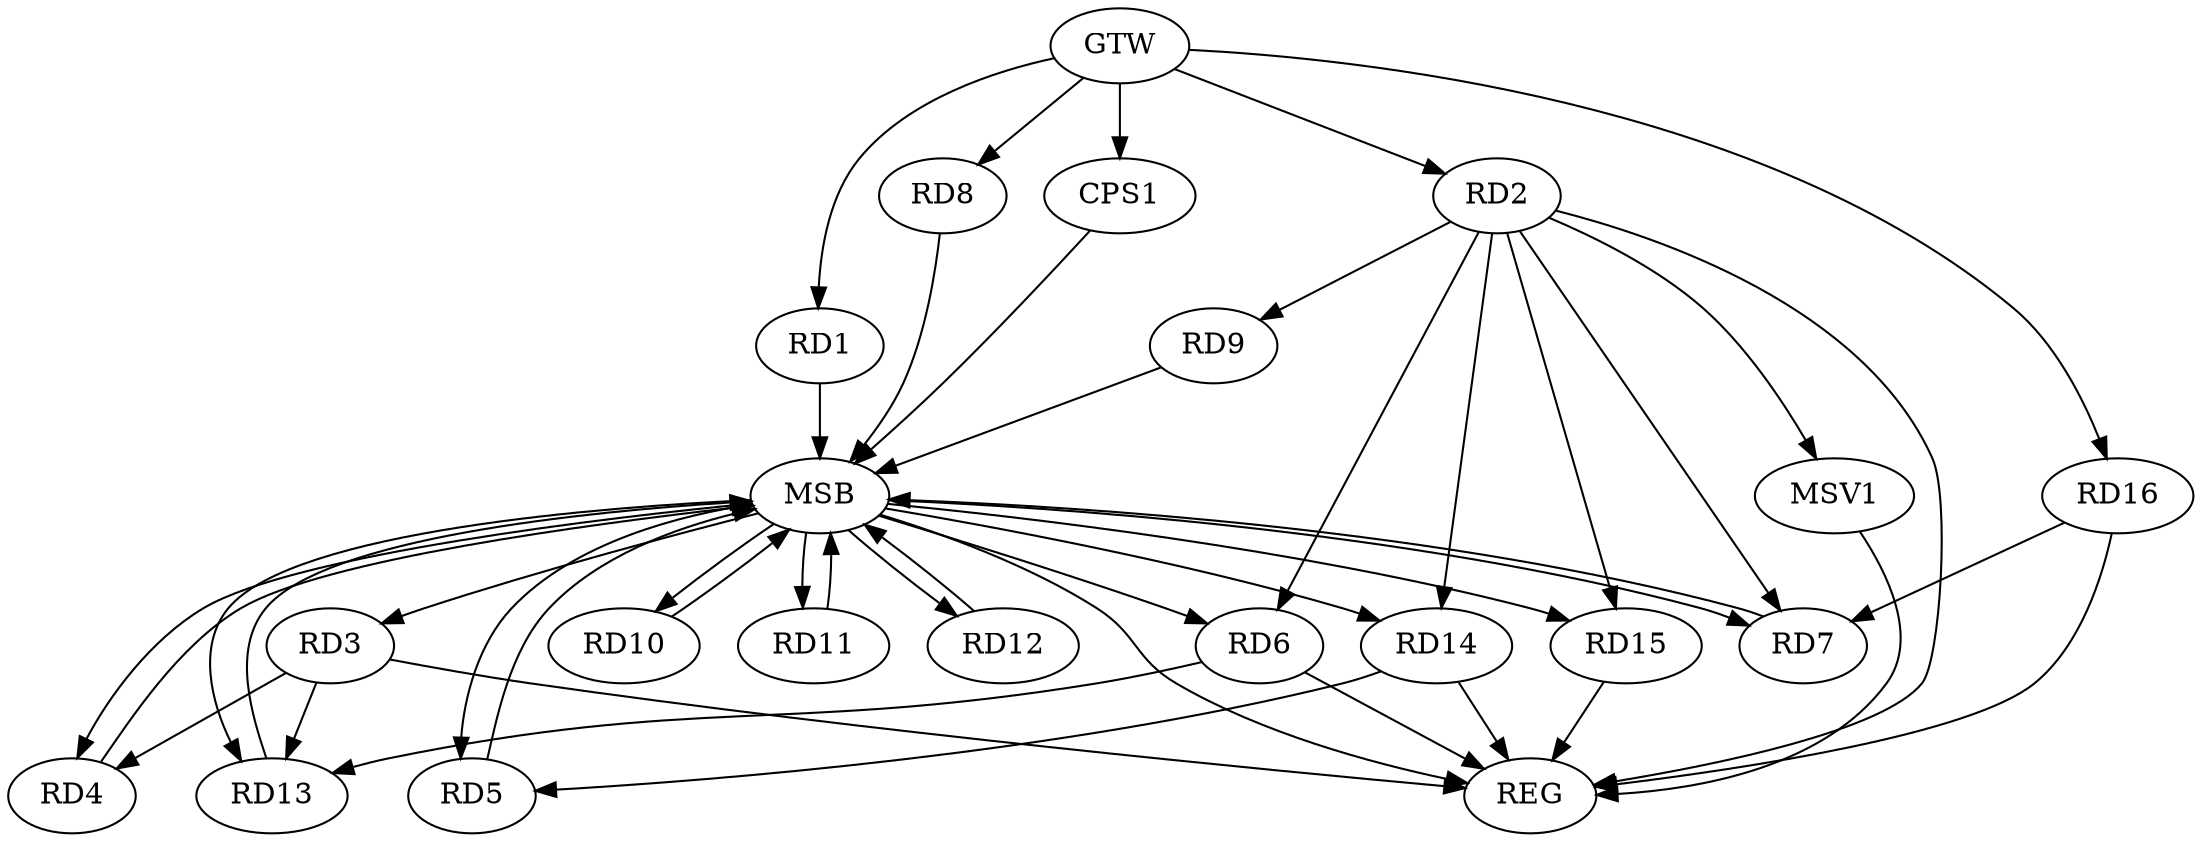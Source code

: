 strict digraph G {
  RD1 [ label="RD1" ];
  RD2 [ label="RD2" ];
  RD3 [ label="RD3" ];
  RD4 [ label="RD4" ];
  RD5 [ label="RD5" ];
  RD6 [ label="RD6" ];
  RD7 [ label="RD7" ];
  RD8 [ label="RD8" ];
  RD9 [ label="RD9" ];
  RD10 [ label="RD10" ];
  RD11 [ label="RD11" ];
  RD12 [ label="RD12" ];
  RD13 [ label="RD13" ];
  RD14 [ label="RD14" ];
  RD15 [ label="RD15" ];
  RD16 [ label="RD16" ];
  CPS1 [ label="CPS1" ];
  GTW [ label="GTW" ];
  REG [ label="REG" ];
  MSB [ label="MSB" ];
  MSV1 [ label="MSV1" ];
  RD2 -> RD6;
  RD2 -> RD7;
  RD2 -> RD9;
  RD2 -> RD14;
  RD2 -> RD15;
  RD3 -> RD4;
  RD3 -> RD13;
  RD14 -> RD5;
  RD6 -> RD13;
  RD16 -> RD7;
  GTW -> RD1;
  GTW -> RD2;
  GTW -> RD8;
  GTW -> RD16;
  GTW -> CPS1;
  RD2 -> REG;
  RD3 -> REG;
  RD6 -> REG;
  RD14 -> REG;
  RD15 -> REG;
  RD16 -> REG;
  RD1 -> MSB;
  MSB -> RD11;
  MSB -> REG;
  RD4 -> MSB;
  RD5 -> MSB;
  RD7 -> MSB;
  MSB -> RD12;
  RD8 -> MSB;
  MSB -> RD6;
  MSB -> RD7;
  RD9 -> MSB;
  MSB -> RD3;
  MSB -> RD4;
  MSB -> RD10;
  MSB -> RD13;
  RD10 -> MSB;
  RD11 -> MSB;
  RD12 -> MSB;
  MSB -> RD14;
  RD13 -> MSB;
  CPS1 -> MSB;
  MSB -> RD5;
  MSB -> RD15;
  RD2 -> MSV1;
  MSV1 -> REG;
}
